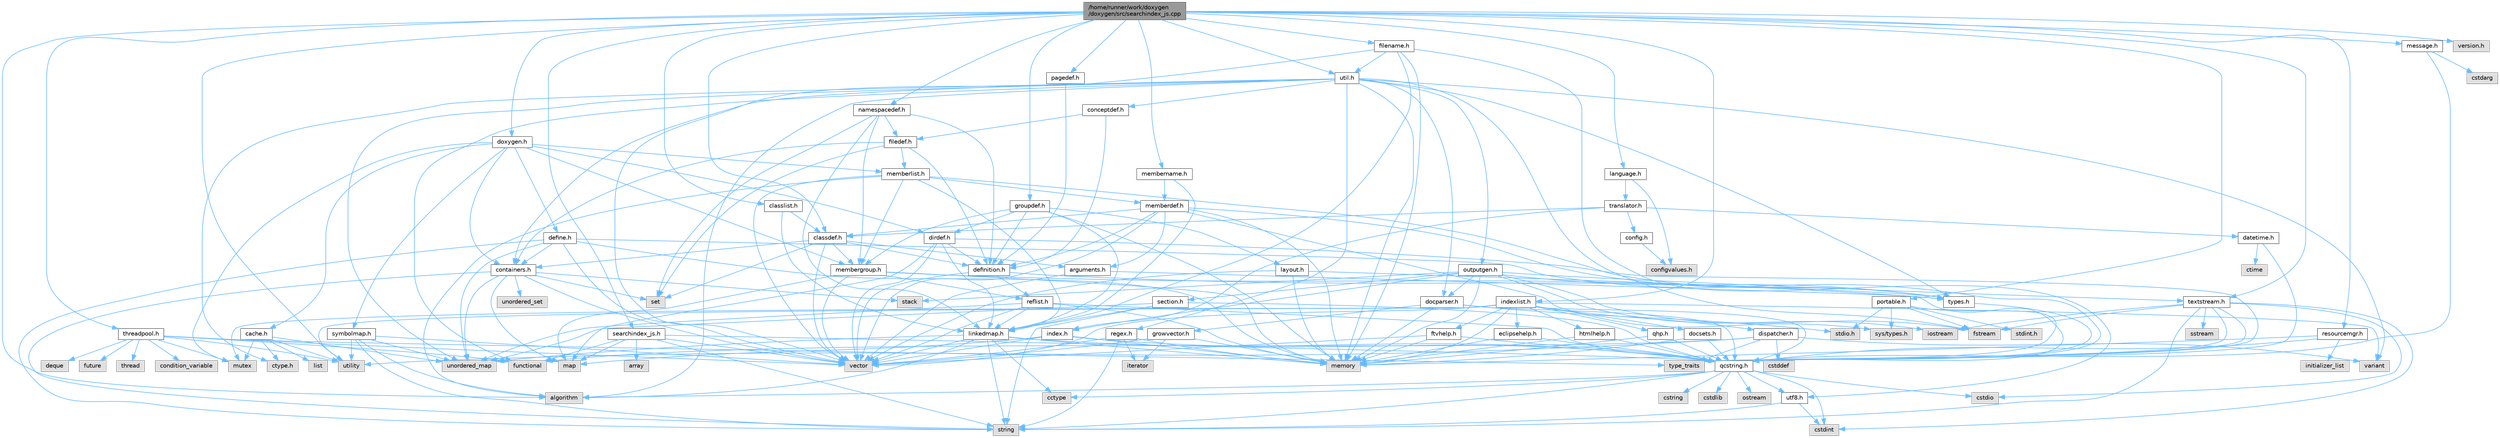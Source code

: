 digraph "/home/runner/work/doxygen/doxygen/src/searchindex_js.cpp"
{
 // INTERACTIVE_SVG=YES
 // LATEX_PDF_SIZE
  bgcolor="transparent";
  edge [fontname=Helvetica,fontsize=10,labelfontname=Helvetica,labelfontsize=10];
  node [fontname=Helvetica,fontsize=10,shape=box,height=0.2,width=0.4];
  Node1 [id="Node000001",label="/home/runner/work/doxygen\l/doxygen/src/searchindex_js.cpp",height=0.2,width=0.4,color="gray40", fillcolor="grey60", style="filled", fontcolor="black",tooltip=" "];
  Node1 -> Node2 [id="edge1_Node000001_Node000002",color="steelblue1",style="solid",tooltip=" "];
  Node2 [id="Node000002",label="utility",height=0.2,width=0.4,color="grey60", fillcolor="#E0E0E0", style="filled",tooltip=" "];
  Node1 -> Node3 [id="edge2_Node000001_Node000003",color="steelblue1",style="solid",tooltip=" "];
  Node3 [id="Node000003",label="algorithm",height=0.2,width=0.4,color="grey60", fillcolor="#E0E0E0", style="filled",tooltip=" "];
  Node1 -> Node4 [id="edge3_Node000001_Node000004",color="steelblue1",style="solid",tooltip=" "];
  Node4 [id="Node000004",label="searchindex_js.h",height=0.2,width=0.4,color="grey40", fillcolor="white", style="filled",URL="$dd/de5/searchindex__js_8h.html",tooltip="Javascript based search engine."];
  Node4 -> Node5 [id="edge4_Node000004_Node000005",color="steelblue1",style="solid",tooltip=" "];
  Node5 [id="Node000005",label="array",height=0.2,width=0.4,color="grey60", fillcolor="#E0E0E0", style="filled",tooltip=" "];
  Node4 -> Node6 [id="edge5_Node000004_Node000006",color="steelblue1",style="solid",tooltip=" "];
  Node6 [id="Node000006",label="vector",height=0.2,width=0.4,color="grey60", fillcolor="#E0E0E0", style="filled",tooltip=" "];
  Node4 -> Node7 [id="edge6_Node000004_Node000007",color="steelblue1",style="solid",tooltip=" "];
  Node7 [id="Node000007",label="map",height=0.2,width=0.4,color="grey60", fillcolor="#E0E0E0", style="filled",tooltip=" "];
  Node4 -> Node8 [id="edge7_Node000004_Node000008",color="steelblue1",style="solid",tooltip=" "];
  Node8 [id="Node000008",label="string",height=0.2,width=0.4,color="grey60", fillcolor="#E0E0E0", style="filled",tooltip=" "];
  Node4 -> Node9 [id="edge8_Node000004_Node000009",color="steelblue1",style="solid",tooltip=" "];
  Node9 [id="Node000009",label="functional",height=0.2,width=0.4,color="grey60", fillcolor="#E0E0E0", style="filled",tooltip=" "];
  Node4 -> Node10 [id="edge9_Node000004_Node000010",color="steelblue1",style="solid",tooltip=" "];
  Node10 [id="Node000010",label="qcstring.h",height=0.2,width=0.4,color="grey40", fillcolor="white", style="filled",URL="$d7/d5c/qcstring_8h.html",tooltip=" "];
  Node10 -> Node8 [id="edge10_Node000010_Node000008",color="steelblue1",style="solid",tooltip=" "];
  Node10 -> Node3 [id="edge11_Node000010_Node000003",color="steelblue1",style="solid",tooltip=" "];
  Node10 -> Node11 [id="edge12_Node000010_Node000011",color="steelblue1",style="solid",tooltip=" "];
  Node11 [id="Node000011",label="cctype",height=0.2,width=0.4,color="grey60", fillcolor="#E0E0E0", style="filled",tooltip=" "];
  Node10 -> Node12 [id="edge13_Node000010_Node000012",color="steelblue1",style="solid",tooltip=" "];
  Node12 [id="Node000012",label="cstring",height=0.2,width=0.4,color="grey60", fillcolor="#E0E0E0", style="filled",tooltip=" "];
  Node10 -> Node13 [id="edge14_Node000010_Node000013",color="steelblue1",style="solid",tooltip=" "];
  Node13 [id="Node000013",label="cstdio",height=0.2,width=0.4,color="grey60", fillcolor="#E0E0E0", style="filled",tooltip=" "];
  Node10 -> Node14 [id="edge15_Node000010_Node000014",color="steelblue1",style="solid",tooltip=" "];
  Node14 [id="Node000014",label="cstdlib",height=0.2,width=0.4,color="grey60", fillcolor="#E0E0E0", style="filled",tooltip=" "];
  Node10 -> Node15 [id="edge16_Node000010_Node000015",color="steelblue1",style="solid",tooltip=" "];
  Node15 [id="Node000015",label="cstdint",height=0.2,width=0.4,color="grey60", fillcolor="#E0E0E0", style="filled",tooltip=" "];
  Node10 -> Node16 [id="edge17_Node000010_Node000016",color="steelblue1",style="solid",tooltip=" "];
  Node16 [id="Node000016",label="ostream",height=0.2,width=0.4,color="grey60", fillcolor="#E0E0E0", style="filled",tooltip=" "];
  Node10 -> Node17 [id="edge18_Node000010_Node000017",color="steelblue1",style="solid",tooltip=" "];
  Node17 [id="Node000017",label="utf8.h",height=0.2,width=0.4,color="grey40", fillcolor="white", style="filled",URL="$db/d7c/utf8_8h.html",tooltip="Various UTF8 related helper functions."];
  Node17 -> Node15 [id="edge19_Node000017_Node000015",color="steelblue1",style="solid",tooltip=" "];
  Node17 -> Node8 [id="edge20_Node000017_Node000008",color="steelblue1",style="solid",tooltip=" "];
  Node1 -> Node18 [id="edge21_Node000001_Node000018",color="steelblue1",style="solid",tooltip=" "];
  Node18 [id="Node000018",label="doxygen.h",height=0.2,width=0.4,color="grey40", fillcolor="white", style="filled",URL="$d1/da1/doxygen_8h.html",tooltip=" "];
  Node18 -> Node19 [id="edge22_Node000018_Node000019",color="steelblue1",style="solid",tooltip=" "];
  Node19 [id="Node000019",label="mutex",height=0.2,width=0.4,color="grey60", fillcolor="#E0E0E0", style="filled",tooltip=" "];
  Node18 -> Node20 [id="edge23_Node000018_Node000020",color="steelblue1",style="solid",tooltip=" "];
  Node20 [id="Node000020",label="containers.h",height=0.2,width=0.4,color="grey40", fillcolor="white", style="filled",URL="$d5/d75/containers_8h.html",tooltip=" "];
  Node20 -> Node6 [id="edge24_Node000020_Node000006",color="steelblue1",style="solid",tooltip=" "];
  Node20 -> Node8 [id="edge25_Node000020_Node000008",color="steelblue1",style="solid",tooltip=" "];
  Node20 -> Node21 [id="edge26_Node000020_Node000021",color="steelblue1",style="solid",tooltip=" "];
  Node21 [id="Node000021",label="set",height=0.2,width=0.4,color="grey60", fillcolor="#E0E0E0", style="filled",tooltip=" "];
  Node20 -> Node7 [id="edge27_Node000020_Node000007",color="steelblue1",style="solid",tooltip=" "];
  Node20 -> Node22 [id="edge28_Node000020_Node000022",color="steelblue1",style="solid",tooltip=" "];
  Node22 [id="Node000022",label="unordered_set",height=0.2,width=0.4,color="grey60", fillcolor="#E0E0E0", style="filled",tooltip=" "];
  Node20 -> Node23 [id="edge29_Node000020_Node000023",color="steelblue1",style="solid",tooltip=" "];
  Node23 [id="Node000023",label="unordered_map",height=0.2,width=0.4,color="grey60", fillcolor="#E0E0E0", style="filled",tooltip=" "];
  Node20 -> Node24 [id="edge30_Node000020_Node000024",color="steelblue1",style="solid",tooltip=" "];
  Node24 [id="Node000024",label="stack",height=0.2,width=0.4,color="grey60", fillcolor="#E0E0E0", style="filled",tooltip=" "];
  Node18 -> Node25 [id="edge31_Node000018_Node000025",color="steelblue1",style="solid",tooltip=" "];
  Node25 [id="Node000025",label="membergroup.h",height=0.2,width=0.4,color="grey40", fillcolor="white", style="filled",URL="$d9/d11/membergroup_8h.html",tooltip=" "];
  Node25 -> Node6 [id="edge32_Node000025_Node000006",color="steelblue1",style="solid",tooltip=" "];
  Node25 -> Node7 [id="edge33_Node000025_Node000007",color="steelblue1",style="solid",tooltip=" "];
  Node25 -> Node26 [id="edge34_Node000025_Node000026",color="steelblue1",style="solid",tooltip=" "];
  Node26 [id="Node000026",label="memory",height=0.2,width=0.4,color="grey60", fillcolor="#E0E0E0", style="filled",tooltip=" "];
  Node25 -> Node27 [id="edge35_Node000025_Node000027",color="steelblue1",style="solid",tooltip=" "];
  Node27 [id="Node000027",label="types.h",height=0.2,width=0.4,color="grey40", fillcolor="white", style="filled",URL="$d9/d49/types_8h.html",tooltip="This file contains a number of basic enums and types."];
  Node27 -> Node10 [id="edge36_Node000027_Node000010",color="steelblue1",style="solid",tooltip=" "];
  Node25 -> Node28 [id="edge37_Node000025_Node000028",color="steelblue1",style="solid",tooltip=" "];
  Node28 [id="Node000028",label="reflist.h",height=0.2,width=0.4,color="grey40", fillcolor="white", style="filled",URL="$d1/d02/reflist_8h.html",tooltip=" "];
  Node28 -> Node6 [id="edge38_Node000028_Node000006",color="steelblue1",style="solid",tooltip=" "];
  Node28 -> Node23 [id="edge39_Node000028_Node000023",color="steelblue1",style="solid",tooltip=" "];
  Node28 -> Node26 [id="edge40_Node000028_Node000026",color="steelblue1",style="solid",tooltip=" "];
  Node28 -> Node10 [id="edge41_Node000028_Node000010",color="steelblue1",style="solid",tooltip=" "];
  Node28 -> Node29 [id="edge42_Node000028_Node000029",color="steelblue1",style="solid",tooltip=" "];
  Node29 [id="Node000029",label="linkedmap.h",height=0.2,width=0.4,color="grey40", fillcolor="white", style="filled",URL="$da/de1/linkedmap_8h.html",tooltip=" "];
  Node29 -> Node23 [id="edge43_Node000029_Node000023",color="steelblue1",style="solid",tooltip=" "];
  Node29 -> Node6 [id="edge44_Node000029_Node000006",color="steelblue1",style="solid",tooltip=" "];
  Node29 -> Node26 [id="edge45_Node000029_Node000026",color="steelblue1",style="solid",tooltip=" "];
  Node29 -> Node8 [id="edge46_Node000029_Node000008",color="steelblue1",style="solid",tooltip=" "];
  Node29 -> Node3 [id="edge47_Node000029_Node000003",color="steelblue1",style="solid",tooltip=" "];
  Node29 -> Node11 [id="edge48_Node000029_Node000011",color="steelblue1",style="solid",tooltip=" "];
  Node29 -> Node10 [id="edge49_Node000029_Node000010",color="steelblue1",style="solid",tooltip=" "];
  Node18 -> Node30 [id="edge50_Node000018_Node000030",color="steelblue1",style="solid",tooltip=" "];
  Node30 [id="Node000030",label="dirdef.h",height=0.2,width=0.4,color="grey40", fillcolor="white", style="filled",URL="$d6/d15/dirdef_8h.html",tooltip=" "];
  Node30 -> Node6 [id="edge51_Node000030_Node000006",color="steelblue1",style="solid",tooltip=" "];
  Node30 -> Node7 [id="edge52_Node000030_Node000007",color="steelblue1",style="solid",tooltip=" "];
  Node30 -> Node10 [id="edge53_Node000030_Node000010",color="steelblue1",style="solid",tooltip=" "];
  Node30 -> Node29 [id="edge54_Node000030_Node000029",color="steelblue1",style="solid",tooltip=" "];
  Node30 -> Node31 [id="edge55_Node000030_Node000031",color="steelblue1",style="solid",tooltip=" "];
  Node31 [id="Node000031",label="definition.h",height=0.2,width=0.4,color="grey40", fillcolor="white", style="filled",URL="$df/da1/definition_8h.html",tooltip=" "];
  Node31 -> Node6 [id="edge56_Node000031_Node000006",color="steelblue1",style="solid",tooltip=" "];
  Node31 -> Node27 [id="edge57_Node000031_Node000027",color="steelblue1",style="solid",tooltip=" "];
  Node31 -> Node28 [id="edge58_Node000031_Node000028",color="steelblue1",style="solid",tooltip=" "];
  Node18 -> Node32 [id="edge59_Node000018_Node000032",color="steelblue1",style="solid",tooltip=" "];
  Node32 [id="Node000032",label="memberlist.h",height=0.2,width=0.4,color="grey40", fillcolor="white", style="filled",URL="$dd/d78/memberlist_8h.html",tooltip=" "];
  Node32 -> Node6 [id="edge60_Node000032_Node000006",color="steelblue1",style="solid",tooltip=" "];
  Node32 -> Node3 [id="edge61_Node000032_Node000003",color="steelblue1",style="solid",tooltip=" "];
  Node32 -> Node33 [id="edge62_Node000032_Node000033",color="steelblue1",style="solid",tooltip=" "];
  Node33 [id="Node000033",label="memberdef.h",height=0.2,width=0.4,color="grey40", fillcolor="white", style="filled",URL="$d4/d46/memberdef_8h.html",tooltip=" "];
  Node33 -> Node6 [id="edge63_Node000033_Node000006",color="steelblue1",style="solid",tooltip=" "];
  Node33 -> Node26 [id="edge64_Node000033_Node000026",color="steelblue1",style="solid",tooltip=" "];
  Node33 -> Node34 [id="edge65_Node000033_Node000034",color="steelblue1",style="solid",tooltip=" "];
  Node34 [id="Node000034",label="sys/types.h",height=0.2,width=0.4,color="grey60", fillcolor="#E0E0E0", style="filled",tooltip=" "];
  Node33 -> Node27 [id="edge66_Node000033_Node000027",color="steelblue1",style="solid",tooltip=" "];
  Node33 -> Node31 [id="edge67_Node000033_Node000031",color="steelblue1",style="solid",tooltip=" "];
  Node33 -> Node35 [id="edge68_Node000033_Node000035",color="steelblue1",style="solid",tooltip=" "];
  Node35 [id="Node000035",label="arguments.h",height=0.2,width=0.4,color="grey40", fillcolor="white", style="filled",URL="$df/d9b/arguments_8h.html",tooltip=" "];
  Node35 -> Node6 [id="edge69_Node000035_Node000006",color="steelblue1",style="solid",tooltip=" "];
  Node35 -> Node10 [id="edge70_Node000035_Node000010",color="steelblue1",style="solid",tooltip=" "];
  Node33 -> Node36 [id="edge71_Node000033_Node000036",color="steelblue1",style="solid",tooltip=" "];
  Node36 [id="Node000036",label="classdef.h",height=0.2,width=0.4,color="grey40", fillcolor="white", style="filled",URL="$d1/da6/classdef_8h.html",tooltip=" "];
  Node36 -> Node6 [id="edge72_Node000036_Node000006",color="steelblue1",style="solid",tooltip=" "];
  Node36 -> Node21 [id="edge73_Node000036_Node000021",color="steelblue1",style="solid",tooltip=" "];
  Node36 -> Node20 [id="edge74_Node000036_Node000020",color="steelblue1",style="solid",tooltip=" "];
  Node36 -> Node31 [id="edge75_Node000036_Node000031",color="steelblue1",style="solid",tooltip=" "];
  Node36 -> Node35 [id="edge76_Node000036_Node000035",color="steelblue1",style="solid",tooltip=" "];
  Node36 -> Node25 [id="edge77_Node000036_Node000025",color="steelblue1",style="solid",tooltip=" "];
  Node32 -> Node29 [id="edge78_Node000032_Node000029",color="steelblue1",style="solid",tooltip=" "];
  Node32 -> Node27 [id="edge79_Node000032_Node000027",color="steelblue1",style="solid",tooltip=" "];
  Node32 -> Node25 [id="edge80_Node000032_Node000025",color="steelblue1",style="solid",tooltip=" "];
  Node18 -> Node37 [id="edge81_Node000018_Node000037",color="steelblue1",style="solid",tooltip=" "];
  Node37 [id="Node000037",label="define.h",height=0.2,width=0.4,color="grey40", fillcolor="white", style="filled",URL="$df/d67/define_8h.html",tooltip=" "];
  Node37 -> Node6 [id="edge82_Node000037_Node000006",color="steelblue1",style="solid",tooltip=" "];
  Node37 -> Node26 [id="edge83_Node000037_Node000026",color="steelblue1",style="solid",tooltip=" "];
  Node37 -> Node8 [id="edge84_Node000037_Node000008",color="steelblue1",style="solid",tooltip=" "];
  Node37 -> Node23 [id="edge85_Node000037_Node000023",color="steelblue1",style="solid",tooltip=" "];
  Node37 -> Node10 [id="edge86_Node000037_Node000010",color="steelblue1",style="solid",tooltip=" "];
  Node37 -> Node20 [id="edge87_Node000037_Node000020",color="steelblue1",style="solid",tooltip=" "];
  Node18 -> Node38 [id="edge88_Node000018_Node000038",color="steelblue1",style="solid",tooltip=" "];
  Node38 [id="Node000038",label="cache.h",height=0.2,width=0.4,color="grey40", fillcolor="white", style="filled",URL="$d3/d26/cache_8h.html",tooltip=" "];
  Node38 -> Node39 [id="edge89_Node000038_Node000039",color="steelblue1",style="solid",tooltip=" "];
  Node39 [id="Node000039",label="list",height=0.2,width=0.4,color="grey60", fillcolor="#E0E0E0", style="filled",tooltip=" "];
  Node38 -> Node23 [id="edge90_Node000038_Node000023",color="steelblue1",style="solid",tooltip=" "];
  Node38 -> Node19 [id="edge91_Node000038_Node000019",color="steelblue1",style="solid",tooltip=" "];
  Node38 -> Node2 [id="edge92_Node000038_Node000002",color="steelblue1",style="solid",tooltip=" "];
  Node38 -> Node40 [id="edge93_Node000038_Node000040",color="steelblue1",style="solid",tooltip=" "];
  Node40 [id="Node000040",label="ctype.h",height=0.2,width=0.4,color="grey60", fillcolor="#E0E0E0", style="filled",tooltip=" "];
  Node18 -> Node41 [id="edge94_Node000018_Node000041",color="steelblue1",style="solid",tooltip=" "];
  Node41 [id="Node000041",label="symbolmap.h",height=0.2,width=0.4,color="grey40", fillcolor="white", style="filled",URL="$d7/ddd/symbolmap_8h.html",tooltip=" "];
  Node41 -> Node3 [id="edge95_Node000041_Node000003",color="steelblue1",style="solid",tooltip=" "];
  Node41 -> Node23 [id="edge96_Node000041_Node000023",color="steelblue1",style="solid",tooltip=" "];
  Node41 -> Node6 [id="edge97_Node000041_Node000006",color="steelblue1",style="solid",tooltip=" "];
  Node41 -> Node8 [id="edge98_Node000041_Node000008",color="steelblue1",style="solid",tooltip=" "];
  Node41 -> Node2 [id="edge99_Node000041_Node000002",color="steelblue1",style="solid",tooltip=" "];
  Node1 -> Node42 [id="edge100_Node000001_Node000042",color="steelblue1",style="solid",tooltip=" "];
  Node42 [id="Node000042",label="groupdef.h",height=0.2,width=0.4,color="grey40", fillcolor="white", style="filled",URL="$d1/de6/groupdef_8h.html",tooltip=" "];
  Node42 -> Node26 [id="edge101_Node000042_Node000026",color="steelblue1",style="solid",tooltip=" "];
  Node42 -> Node31 [id="edge102_Node000042_Node000031",color="steelblue1",style="solid",tooltip=" "];
  Node42 -> Node30 [id="edge103_Node000042_Node000030",color="steelblue1",style="solid",tooltip=" "];
  Node42 -> Node43 [id="edge104_Node000042_Node000043",color="steelblue1",style="solid",tooltip=" "];
  Node43 [id="Node000043",label="layout.h",height=0.2,width=0.4,color="grey40", fillcolor="white", style="filled",URL="$db/d51/layout_8h.html",tooltip=" "];
  Node43 -> Node26 [id="edge105_Node000043_Node000026",color="steelblue1",style="solid",tooltip=" "];
  Node43 -> Node6 [id="edge106_Node000043_Node000006",color="steelblue1",style="solid",tooltip=" "];
  Node43 -> Node27 [id="edge107_Node000043_Node000027",color="steelblue1",style="solid",tooltip=" "];
  Node42 -> Node25 [id="edge108_Node000042_Node000025",color="steelblue1",style="solid",tooltip=" "];
  Node42 -> Node29 [id="edge109_Node000042_Node000029",color="steelblue1",style="solid",tooltip=" "];
  Node1 -> Node44 [id="edge110_Node000001_Node000044",color="steelblue1",style="solid",tooltip=" "];
  Node44 [id="Node000044",label="pagedef.h",height=0.2,width=0.4,color="grey40", fillcolor="white", style="filled",URL="$dd/d66/pagedef_8h.html",tooltip=" "];
  Node44 -> Node31 [id="edge111_Node000044_Node000031",color="steelblue1",style="solid",tooltip=" "];
  Node1 -> Node45 [id="edge112_Node000001_Node000045",color="steelblue1",style="solid",tooltip=" "];
  Node45 [id="Node000045",label="namespacedef.h",height=0.2,width=0.4,color="grey40", fillcolor="white", style="filled",URL="$d7/d97/namespacedef_8h.html",tooltip=" "];
  Node45 -> Node21 [id="edge113_Node000045_Node000021",color="steelblue1",style="solid",tooltip=" "];
  Node45 -> Node31 [id="edge114_Node000045_Node000031",color="steelblue1",style="solid",tooltip=" "];
  Node45 -> Node46 [id="edge115_Node000045_Node000046",color="steelblue1",style="solid",tooltip=" "];
  Node46 [id="Node000046",label="filedef.h",height=0.2,width=0.4,color="grey40", fillcolor="white", style="filled",URL="$d4/d3a/filedef_8h.html",tooltip=" "];
  Node46 -> Node21 [id="edge116_Node000046_Node000021",color="steelblue1",style="solid",tooltip=" "];
  Node46 -> Node31 [id="edge117_Node000046_Node000031",color="steelblue1",style="solid",tooltip=" "];
  Node46 -> Node32 [id="edge118_Node000046_Node000032",color="steelblue1",style="solid",tooltip=" "];
  Node46 -> Node20 [id="edge119_Node000046_Node000020",color="steelblue1",style="solid",tooltip=" "];
  Node45 -> Node29 [id="edge120_Node000045_Node000029",color="steelblue1",style="solid",tooltip=" "];
  Node45 -> Node25 [id="edge121_Node000045_Node000025",color="steelblue1",style="solid",tooltip=" "];
  Node1 -> Node36 [id="edge122_Node000001_Node000036",color="steelblue1",style="solid",tooltip=" "];
  Node1 -> Node47 [id="edge123_Node000001_Node000047",color="steelblue1",style="solid",tooltip=" "];
  Node47 [id="Node000047",label="classlist.h",height=0.2,width=0.4,color="grey40", fillcolor="white", style="filled",URL="$d2/df8/classlist_8h.html",tooltip=" "];
  Node47 -> Node29 [id="edge124_Node000047_Node000029",color="steelblue1",style="solid",tooltip=" "];
  Node47 -> Node36 [id="edge125_Node000047_Node000036",color="steelblue1",style="solid",tooltip=" "];
  Node1 -> Node48 [id="edge126_Node000001_Node000048",color="steelblue1",style="solid",tooltip=" "];
  Node48 [id="Node000048",label="membername.h",height=0.2,width=0.4,color="grey40", fillcolor="white", style="filled",URL="$d7/dfc/membername_8h.html",tooltip=" "];
  Node48 -> Node33 [id="edge127_Node000048_Node000033",color="steelblue1",style="solid",tooltip=" "];
  Node48 -> Node29 [id="edge128_Node000048_Node000029",color="steelblue1",style="solid",tooltip=" "];
  Node1 -> Node49 [id="edge129_Node000001_Node000049",color="steelblue1",style="solid",tooltip=" "];
  Node49 [id="Node000049",label="filename.h",height=0.2,width=0.4,color="grey40", fillcolor="white", style="filled",URL="$dc/dd6/filename_8h.html",tooltip=" "];
  Node49 -> Node26 [id="edge130_Node000049_Node000026",color="steelblue1",style="solid",tooltip=" "];
  Node49 -> Node6 [id="edge131_Node000049_Node000006",color="steelblue1",style="solid",tooltip=" "];
  Node49 -> Node29 [id="edge132_Node000049_Node000029",color="steelblue1",style="solid",tooltip=" "];
  Node49 -> Node17 [id="edge133_Node000049_Node000017",color="steelblue1",style="solid",tooltip=" "];
  Node49 -> Node50 [id="edge134_Node000049_Node000050",color="steelblue1",style="solid",tooltip=" "];
  Node50 [id="Node000050",label="util.h",height=0.2,width=0.4,color="grey40", fillcolor="white", style="filled",URL="$d8/d3c/util_8h.html",tooltip="A bunch of utility functions."];
  Node50 -> Node26 [id="edge135_Node000050_Node000026",color="steelblue1",style="solid",tooltip=" "];
  Node50 -> Node23 [id="edge136_Node000050_Node000023",color="steelblue1",style="solid",tooltip=" "];
  Node50 -> Node3 [id="edge137_Node000050_Node000003",color="steelblue1",style="solid",tooltip=" "];
  Node50 -> Node9 [id="edge138_Node000050_Node000009",color="steelblue1",style="solid",tooltip=" "];
  Node50 -> Node51 [id="edge139_Node000050_Node000051",color="steelblue1",style="solid",tooltip=" "];
  Node51 [id="Node000051",label="fstream",height=0.2,width=0.4,color="grey60", fillcolor="#E0E0E0", style="filled",tooltip=" "];
  Node50 -> Node52 [id="edge140_Node000050_Node000052",color="steelblue1",style="solid",tooltip=" "];
  Node52 [id="Node000052",label="variant",height=0.2,width=0.4,color="grey60", fillcolor="#E0E0E0", style="filled",tooltip=" "];
  Node50 -> Node40 [id="edge141_Node000050_Node000040",color="steelblue1",style="solid",tooltip=" "];
  Node50 -> Node27 [id="edge142_Node000050_Node000027",color="steelblue1",style="solid",tooltip=" "];
  Node50 -> Node53 [id="edge143_Node000050_Node000053",color="steelblue1",style="solid",tooltip=" "];
  Node53 [id="Node000053",label="docparser.h",height=0.2,width=0.4,color="grey40", fillcolor="white", style="filled",URL="$de/d9c/docparser_8h.html",tooltip=" "];
  Node53 -> Node54 [id="edge144_Node000053_Node000054",color="steelblue1",style="solid",tooltip=" "];
  Node54 [id="Node000054",label="stdio.h",height=0.2,width=0.4,color="grey60", fillcolor="#E0E0E0", style="filled",tooltip=" "];
  Node53 -> Node26 [id="edge145_Node000053_Node000026",color="steelblue1",style="solid",tooltip=" "];
  Node53 -> Node10 [id="edge146_Node000053_Node000010",color="steelblue1",style="solid",tooltip=" "];
  Node53 -> Node55 [id="edge147_Node000053_Node000055",color="steelblue1",style="solid",tooltip=" "];
  Node55 [id="Node000055",label="growvector.h",height=0.2,width=0.4,color="grey40", fillcolor="white", style="filled",URL="$d7/d50/growvector_8h.html",tooltip=" "];
  Node55 -> Node6 [id="edge148_Node000055_Node000006",color="steelblue1",style="solid",tooltip=" "];
  Node55 -> Node26 [id="edge149_Node000055_Node000026",color="steelblue1",style="solid",tooltip=" "];
  Node55 -> Node56 [id="edge150_Node000055_Node000056",color="steelblue1",style="solid",tooltip=" "];
  Node56 [id="Node000056",label="iterator",height=0.2,width=0.4,color="grey60", fillcolor="#E0E0E0", style="filled",tooltip=" "];
  Node50 -> Node20 [id="edge151_Node000050_Node000020",color="steelblue1",style="solid",tooltip=" "];
  Node50 -> Node57 [id="edge152_Node000050_Node000057",color="steelblue1",style="solid",tooltip=" "];
  Node57 [id="Node000057",label="outputgen.h",height=0.2,width=0.4,color="grey40", fillcolor="white", style="filled",URL="$df/d06/outputgen_8h.html",tooltip=" "];
  Node57 -> Node26 [id="edge153_Node000057_Node000026",color="steelblue1",style="solid",tooltip=" "];
  Node57 -> Node24 [id="edge154_Node000057_Node000024",color="steelblue1",style="solid",tooltip=" "];
  Node57 -> Node58 [id="edge155_Node000057_Node000058",color="steelblue1",style="solid",tooltip=" "];
  Node58 [id="Node000058",label="iostream",height=0.2,width=0.4,color="grey60", fillcolor="#E0E0E0", style="filled",tooltip=" "];
  Node57 -> Node51 [id="edge156_Node000057_Node000051",color="steelblue1",style="solid",tooltip=" "];
  Node57 -> Node27 [id="edge157_Node000057_Node000027",color="steelblue1",style="solid",tooltip=" "];
  Node57 -> Node59 [id="edge158_Node000057_Node000059",color="steelblue1",style="solid",tooltip=" "];
  Node59 [id="Node000059",label="index.h",height=0.2,width=0.4,color="grey40", fillcolor="white", style="filled",URL="$d1/db5/index_8h.html",tooltip=" "];
  Node59 -> Node26 [id="edge159_Node000059_Node000026",color="steelblue1",style="solid",tooltip=" "];
  Node59 -> Node6 [id="edge160_Node000059_Node000006",color="steelblue1",style="solid",tooltip=" "];
  Node59 -> Node7 [id="edge161_Node000059_Node000007",color="steelblue1",style="solid",tooltip=" "];
  Node59 -> Node10 [id="edge162_Node000059_Node000010",color="steelblue1",style="solid",tooltip=" "];
  Node57 -> Node60 [id="edge163_Node000057_Node000060",color="steelblue1",style="solid",tooltip=" "];
  Node60 [id="Node000060",label="section.h",height=0.2,width=0.4,color="grey40", fillcolor="white", style="filled",URL="$d1/d2a/section_8h.html",tooltip=" "];
  Node60 -> Node8 [id="edge164_Node000060_Node000008",color="steelblue1",style="solid",tooltip=" "];
  Node60 -> Node23 [id="edge165_Node000060_Node000023",color="steelblue1",style="solid",tooltip=" "];
  Node60 -> Node10 [id="edge166_Node000060_Node000010",color="steelblue1",style="solid",tooltip=" "];
  Node60 -> Node29 [id="edge167_Node000060_Node000029",color="steelblue1",style="solid",tooltip=" "];
  Node57 -> Node61 [id="edge168_Node000057_Node000061",color="steelblue1",style="solid",tooltip=" "];
  Node61 [id="Node000061",label="textstream.h",height=0.2,width=0.4,color="grey40", fillcolor="white", style="filled",URL="$d4/d7d/textstream_8h.html",tooltip=" "];
  Node61 -> Node8 [id="edge169_Node000061_Node000008",color="steelblue1",style="solid",tooltip=" "];
  Node61 -> Node58 [id="edge170_Node000061_Node000058",color="steelblue1",style="solid",tooltip=" "];
  Node61 -> Node62 [id="edge171_Node000061_Node000062",color="steelblue1",style="solid",tooltip=" "];
  Node62 [id="Node000062",label="sstream",height=0.2,width=0.4,color="grey60", fillcolor="#E0E0E0", style="filled",tooltip=" "];
  Node61 -> Node15 [id="edge172_Node000061_Node000015",color="steelblue1",style="solid",tooltip=" "];
  Node61 -> Node13 [id="edge173_Node000061_Node000013",color="steelblue1",style="solid",tooltip=" "];
  Node61 -> Node51 [id="edge174_Node000061_Node000051",color="steelblue1",style="solid",tooltip=" "];
  Node61 -> Node63 [id="edge175_Node000061_Node000063",color="steelblue1",style="solid",tooltip=" "];
  Node63 [id="Node000063",label="type_traits",height=0.2,width=0.4,color="grey60", fillcolor="#E0E0E0", style="filled",tooltip=" "];
  Node61 -> Node10 [id="edge176_Node000061_Node000010",color="steelblue1",style="solid",tooltip=" "];
  Node57 -> Node53 [id="edge177_Node000057_Node000053",color="steelblue1",style="solid",tooltip=" "];
  Node50 -> Node64 [id="edge178_Node000050_Node000064",color="steelblue1",style="solid",tooltip=" "];
  Node64 [id="Node000064",label="regex.h",height=0.2,width=0.4,color="grey40", fillcolor="white", style="filled",URL="$d1/d21/regex_8h.html",tooltip=" "];
  Node64 -> Node26 [id="edge179_Node000064_Node000026",color="steelblue1",style="solid",tooltip=" "];
  Node64 -> Node8 [id="edge180_Node000064_Node000008",color="steelblue1",style="solid",tooltip=" "];
  Node64 -> Node6 [id="edge181_Node000064_Node000006",color="steelblue1",style="solid",tooltip=" "];
  Node64 -> Node56 [id="edge182_Node000064_Node000056",color="steelblue1",style="solid",tooltip=" "];
  Node50 -> Node65 [id="edge183_Node000050_Node000065",color="steelblue1",style="solid",tooltip=" "];
  Node65 [id="Node000065",label="conceptdef.h",height=0.2,width=0.4,color="grey40", fillcolor="white", style="filled",URL="$da/df1/conceptdef_8h.html",tooltip=" "];
  Node65 -> Node31 [id="edge184_Node000065_Node000031",color="steelblue1",style="solid",tooltip=" "];
  Node65 -> Node46 [id="edge185_Node000065_Node000046",color="steelblue1",style="solid",tooltip=" "];
  Node1 -> Node66 [id="edge186_Node000001_Node000066",color="steelblue1",style="solid",tooltip=" "];
  Node66 [id="Node000066",label="language.h",height=0.2,width=0.4,color="grey40", fillcolor="white", style="filled",URL="$d8/dce/language_8h.html",tooltip=" "];
  Node66 -> Node67 [id="edge187_Node000066_Node000067",color="steelblue1",style="solid",tooltip=" "];
  Node67 [id="Node000067",label="translator.h",height=0.2,width=0.4,color="grey40", fillcolor="white", style="filled",URL="$d9/df1/translator_8h.html",tooltip=" "];
  Node67 -> Node36 [id="edge188_Node000067_Node000036",color="steelblue1",style="solid",tooltip=" "];
  Node67 -> Node68 [id="edge189_Node000067_Node000068",color="steelblue1",style="solid",tooltip=" "];
  Node68 [id="Node000068",label="config.h",height=0.2,width=0.4,color="grey40", fillcolor="white", style="filled",URL="$db/d16/config_8h.html",tooltip=" "];
  Node68 -> Node69 [id="edge190_Node000068_Node000069",color="steelblue1",style="solid",tooltip=" "];
  Node69 [id="Node000069",label="configvalues.h",height=0.2,width=0.4,color="grey60", fillcolor="#E0E0E0", style="filled",tooltip=" "];
  Node67 -> Node70 [id="edge191_Node000067_Node000070",color="steelblue1",style="solid",tooltip=" "];
  Node70 [id="Node000070",label="datetime.h",height=0.2,width=0.4,color="grey40", fillcolor="white", style="filled",URL="$de/d1b/datetime_8h.html",tooltip=" "];
  Node70 -> Node71 [id="edge192_Node000070_Node000071",color="steelblue1",style="solid",tooltip=" "];
  Node71 [id="Node000071",label="ctime",height=0.2,width=0.4,color="grey60", fillcolor="#E0E0E0", style="filled",tooltip=" "];
  Node70 -> Node10 [id="edge193_Node000070_Node000010",color="steelblue1",style="solid",tooltip=" "];
  Node67 -> Node59 [id="edge194_Node000067_Node000059",color="steelblue1",style="solid",tooltip=" "];
  Node66 -> Node69 [id="edge195_Node000066_Node000069",color="steelblue1",style="solid",tooltip=" "];
  Node1 -> Node61 [id="edge196_Node000001_Node000061",color="steelblue1",style="solid",tooltip=" "];
  Node1 -> Node50 [id="edge197_Node000001_Node000050",color="steelblue1",style="solid",tooltip=" "];
  Node1 -> Node72 [id="edge198_Node000001_Node000072",color="steelblue1",style="solid",tooltip=" "];
  Node72 [id="Node000072",label="version.h",height=0.2,width=0.4,color="grey60", fillcolor="#E0E0E0", style="filled",tooltip=" "];
  Node1 -> Node73 [id="edge199_Node000001_Node000073",color="steelblue1",style="solid",tooltip=" "];
  Node73 [id="Node000073",label="message.h",height=0.2,width=0.4,color="grey40", fillcolor="white", style="filled",URL="$d2/d0d/message_8h.html",tooltip=" "];
  Node73 -> Node74 [id="edge200_Node000073_Node000074",color="steelblue1",style="solid",tooltip=" "];
  Node74 [id="Node000074",label="cstdarg",height=0.2,width=0.4,color="grey60", fillcolor="#E0E0E0", style="filled",tooltip=" "];
  Node73 -> Node10 [id="edge201_Node000073_Node000010",color="steelblue1",style="solid",tooltip=" "];
  Node1 -> Node75 [id="edge202_Node000001_Node000075",color="steelblue1",style="solid",tooltip=" "];
  Node75 [id="Node000075",label="resourcemgr.h",height=0.2,width=0.4,color="grey40", fillcolor="white", style="filled",URL="$d6/d07/resourcemgr_8h.html",tooltip=" "];
  Node75 -> Node26 [id="edge203_Node000075_Node000026",color="steelblue1",style="solid",tooltip=" "];
  Node75 -> Node76 [id="edge204_Node000075_Node000076",color="steelblue1",style="solid",tooltip=" "];
  Node76 [id="Node000076",label="initializer_list",height=0.2,width=0.4,color="grey60", fillcolor="#E0E0E0", style="filled",tooltip=" "];
  Node75 -> Node10 [id="edge205_Node000075_Node000010",color="steelblue1",style="solid",tooltip=" "];
  Node1 -> Node77 [id="edge206_Node000001_Node000077",color="steelblue1",style="solid",tooltip=" "];
  Node77 [id="Node000077",label="indexlist.h",height=0.2,width=0.4,color="grey40", fillcolor="white", style="filled",URL="$d5/d61/indexlist_8h.html",tooltip=" "];
  Node77 -> Node2 [id="edge207_Node000077_Node000002",color="steelblue1",style="solid",tooltip=" "];
  Node77 -> Node6 [id="edge208_Node000077_Node000006",color="steelblue1",style="solid",tooltip=" "];
  Node77 -> Node26 [id="edge209_Node000077_Node000026",color="steelblue1",style="solid",tooltip=" "];
  Node77 -> Node19 [id="edge210_Node000077_Node000019",color="steelblue1",style="solid",tooltip=" "];
  Node77 -> Node52 [id="edge211_Node000077_Node000052",color="steelblue1",style="solid",tooltip=" "];
  Node77 -> Node10 [id="edge212_Node000077_Node000010",color="steelblue1",style="solid",tooltip=" "];
  Node77 -> Node78 [id="edge213_Node000077_Node000078",color="steelblue1",style="solid",tooltip=" "];
  Node78 [id="Node000078",label="dispatcher.h",height=0.2,width=0.4,color="grey40", fillcolor="white", style="filled",URL="$da/d73/dispatcher_8h.html",tooltip=" "];
  Node78 -> Node79 [id="edge214_Node000078_Node000079",color="steelblue1",style="solid",tooltip=" "];
  Node79 [id="Node000079",label="cstddef",height=0.2,width=0.4,color="grey60", fillcolor="#E0E0E0", style="filled",tooltip=" "];
  Node78 -> Node2 [id="edge215_Node000078_Node000002",color="steelblue1",style="solid",tooltip=" "];
  Node78 -> Node9 [id="edge216_Node000078_Node000009",color="steelblue1",style="solid",tooltip=" "];
  Node78 -> Node52 [id="edge217_Node000078_Node000052",color="steelblue1",style="solid",tooltip=" "];
  Node78 -> Node63 [id="edge218_Node000078_Node000063",color="steelblue1",style="solid",tooltip=" "];
  Node77 -> Node80 [id="edge219_Node000077_Node000080",color="steelblue1",style="solid",tooltip=" "];
  Node80 [id="Node000080",label="docsets.h",height=0.2,width=0.4,color="grey40", fillcolor="white", style="filled",URL="$d1/db2/docsets_8h.html",tooltip=" "];
  Node80 -> Node26 [id="edge220_Node000080_Node000026",color="steelblue1",style="solid",tooltip=" "];
  Node80 -> Node10 [id="edge221_Node000080_Node000010",color="steelblue1",style="solid",tooltip=" "];
  Node77 -> Node81 [id="edge222_Node000077_Node000081",color="steelblue1",style="solid",tooltip=" "];
  Node81 [id="Node000081",label="eclipsehelp.h",height=0.2,width=0.4,color="grey40", fillcolor="white", style="filled",URL="$db/d9e/eclipsehelp_8h.html",tooltip=" "];
  Node81 -> Node26 [id="edge223_Node000081_Node000026",color="steelblue1",style="solid",tooltip=" "];
  Node81 -> Node10 [id="edge224_Node000081_Node000010",color="steelblue1",style="solid",tooltip=" "];
  Node77 -> Node82 [id="edge225_Node000077_Node000082",color="steelblue1",style="solid",tooltip=" "];
  Node82 [id="Node000082",label="ftvhelp.h",height=0.2,width=0.4,color="grey40", fillcolor="white", style="filled",URL="$d2/d4a/ftvhelp_8h.html",tooltip=" "];
  Node82 -> Node26 [id="edge226_Node000082_Node000026",color="steelblue1",style="solid",tooltip=" "];
  Node82 -> Node6 [id="edge227_Node000082_Node000006",color="steelblue1",style="solid",tooltip=" "];
  Node82 -> Node10 [id="edge228_Node000082_Node000010",color="steelblue1",style="solid",tooltip=" "];
  Node77 -> Node83 [id="edge229_Node000077_Node000083",color="steelblue1",style="solid",tooltip=" "];
  Node83 [id="Node000083",label="htmlhelp.h",height=0.2,width=0.4,color="grey40", fillcolor="white", style="filled",URL="$d8/dc3/htmlhelp_8h.html",tooltip=" "];
  Node83 -> Node26 [id="edge230_Node000083_Node000026",color="steelblue1",style="solid",tooltip=" "];
  Node83 -> Node10 [id="edge231_Node000083_Node000010",color="steelblue1",style="solid",tooltip=" "];
  Node77 -> Node84 [id="edge232_Node000077_Node000084",color="steelblue1",style="solid",tooltip=" "];
  Node84 [id="Node000084",label="qhp.h",height=0.2,width=0.4,color="grey40", fillcolor="white", style="filled",URL="$dc/d20/qhp_8h.html",tooltip=" "];
  Node84 -> Node26 [id="edge233_Node000084_Node000026",color="steelblue1",style="solid",tooltip=" "];
  Node84 -> Node10 [id="edge234_Node000084_Node000010",color="steelblue1",style="solid",tooltip=" "];
  Node1 -> Node85 [id="edge235_Node000001_Node000085",color="steelblue1",style="solid",tooltip=" "];
  Node85 [id="Node000085",label="portable.h",height=0.2,width=0.4,color="grey40", fillcolor="white", style="filled",URL="$d2/de2/portable_8h.html",tooltip="Portable versions of functions that are platform dependent."];
  Node85 -> Node54 [id="edge236_Node000085_Node000054",color="steelblue1",style="solid",tooltip=" "];
  Node85 -> Node34 [id="edge237_Node000085_Node000034",color="steelblue1",style="solid",tooltip=" "];
  Node85 -> Node86 [id="edge238_Node000085_Node000086",color="steelblue1",style="solid",tooltip=" "];
  Node86 [id="Node000086",label="stdint.h",height=0.2,width=0.4,color="grey60", fillcolor="#E0E0E0", style="filled",tooltip=" "];
  Node85 -> Node51 [id="edge239_Node000085_Node000051",color="steelblue1",style="solid",tooltip=" "];
  Node85 -> Node10 [id="edge240_Node000085_Node000010",color="steelblue1",style="solid",tooltip=" "];
  Node1 -> Node87 [id="edge241_Node000001_Node000087",color="steelblue1",style="solid",tooltip=" "];
  Node87 [id="Node000087",label="threadpool.h",height=0.2,width=0.4,color="grey40", fillcolor="white", style="filled",URL="$d3/d40/threadpool_8h.html",tooltip=" "];
  Node87 -> Node88 [id="edge242_Node000087_Node000088",color="steelblue1",style="solid",tooltip=" "];
  Node88 [id="Node000088",label="condition_variable",height=0.2,width=0.4,color="grey60", fillcolor="#E0E0E0", style="filled",tooltip=" "];
  Node87 -> Node89 [id="edge243_Node000087_Node000089",color="steelblue1",style="solid",tooltip=" "];
  Node89 [id="Node000089",label="deque",height=0.2,width=0.4,color="grey60", fillcolor="#E0E0E0", style="filled",tooltip=" "];
  Node87 -> Node9 [id="edge244_Node000087_Node000009",color="steelblue1",style="solid",tooltip=" "];
  Node87 -> Node90 [id="edge245_Node000087_Node000090",color="steelblue1",style="solid",tooltip=" "];
  Node90 [id="Node000090",label="future",height=0.2,width=0.4,color="grey60", fillcolor="#E0E0E0", style="filled",tooltip=" "];
  Node87 -> Node19 [id="edge246_Node000087_Node000019",color="steelblue1",style="solid",tooltip=" "];
  Node87 -> Node91 [id="edge247_Node000087_Node000091",color="steelblue1",style="solid",tooltip=" "];
  Node91 [id="Node000091",label="thread",height=0.2,width=0.4,color="grey60", fillcolor="#E0E0E0", style="filled",tooltip=" "];
  Node87 -> Node63 [id="edge248_Node000087_Node000063",color="steelblue1",style="solid",tooltip=" "];
  Node87 -> Node2 [id="edge249_Node000087_Node000002",color="steelblue1",style="solid",tooltip=" "];
  Node87 -> Node6 [id="edge250_Node000087_Node000006",color="steelblue1",style="solid",tooltip=" "];
}
